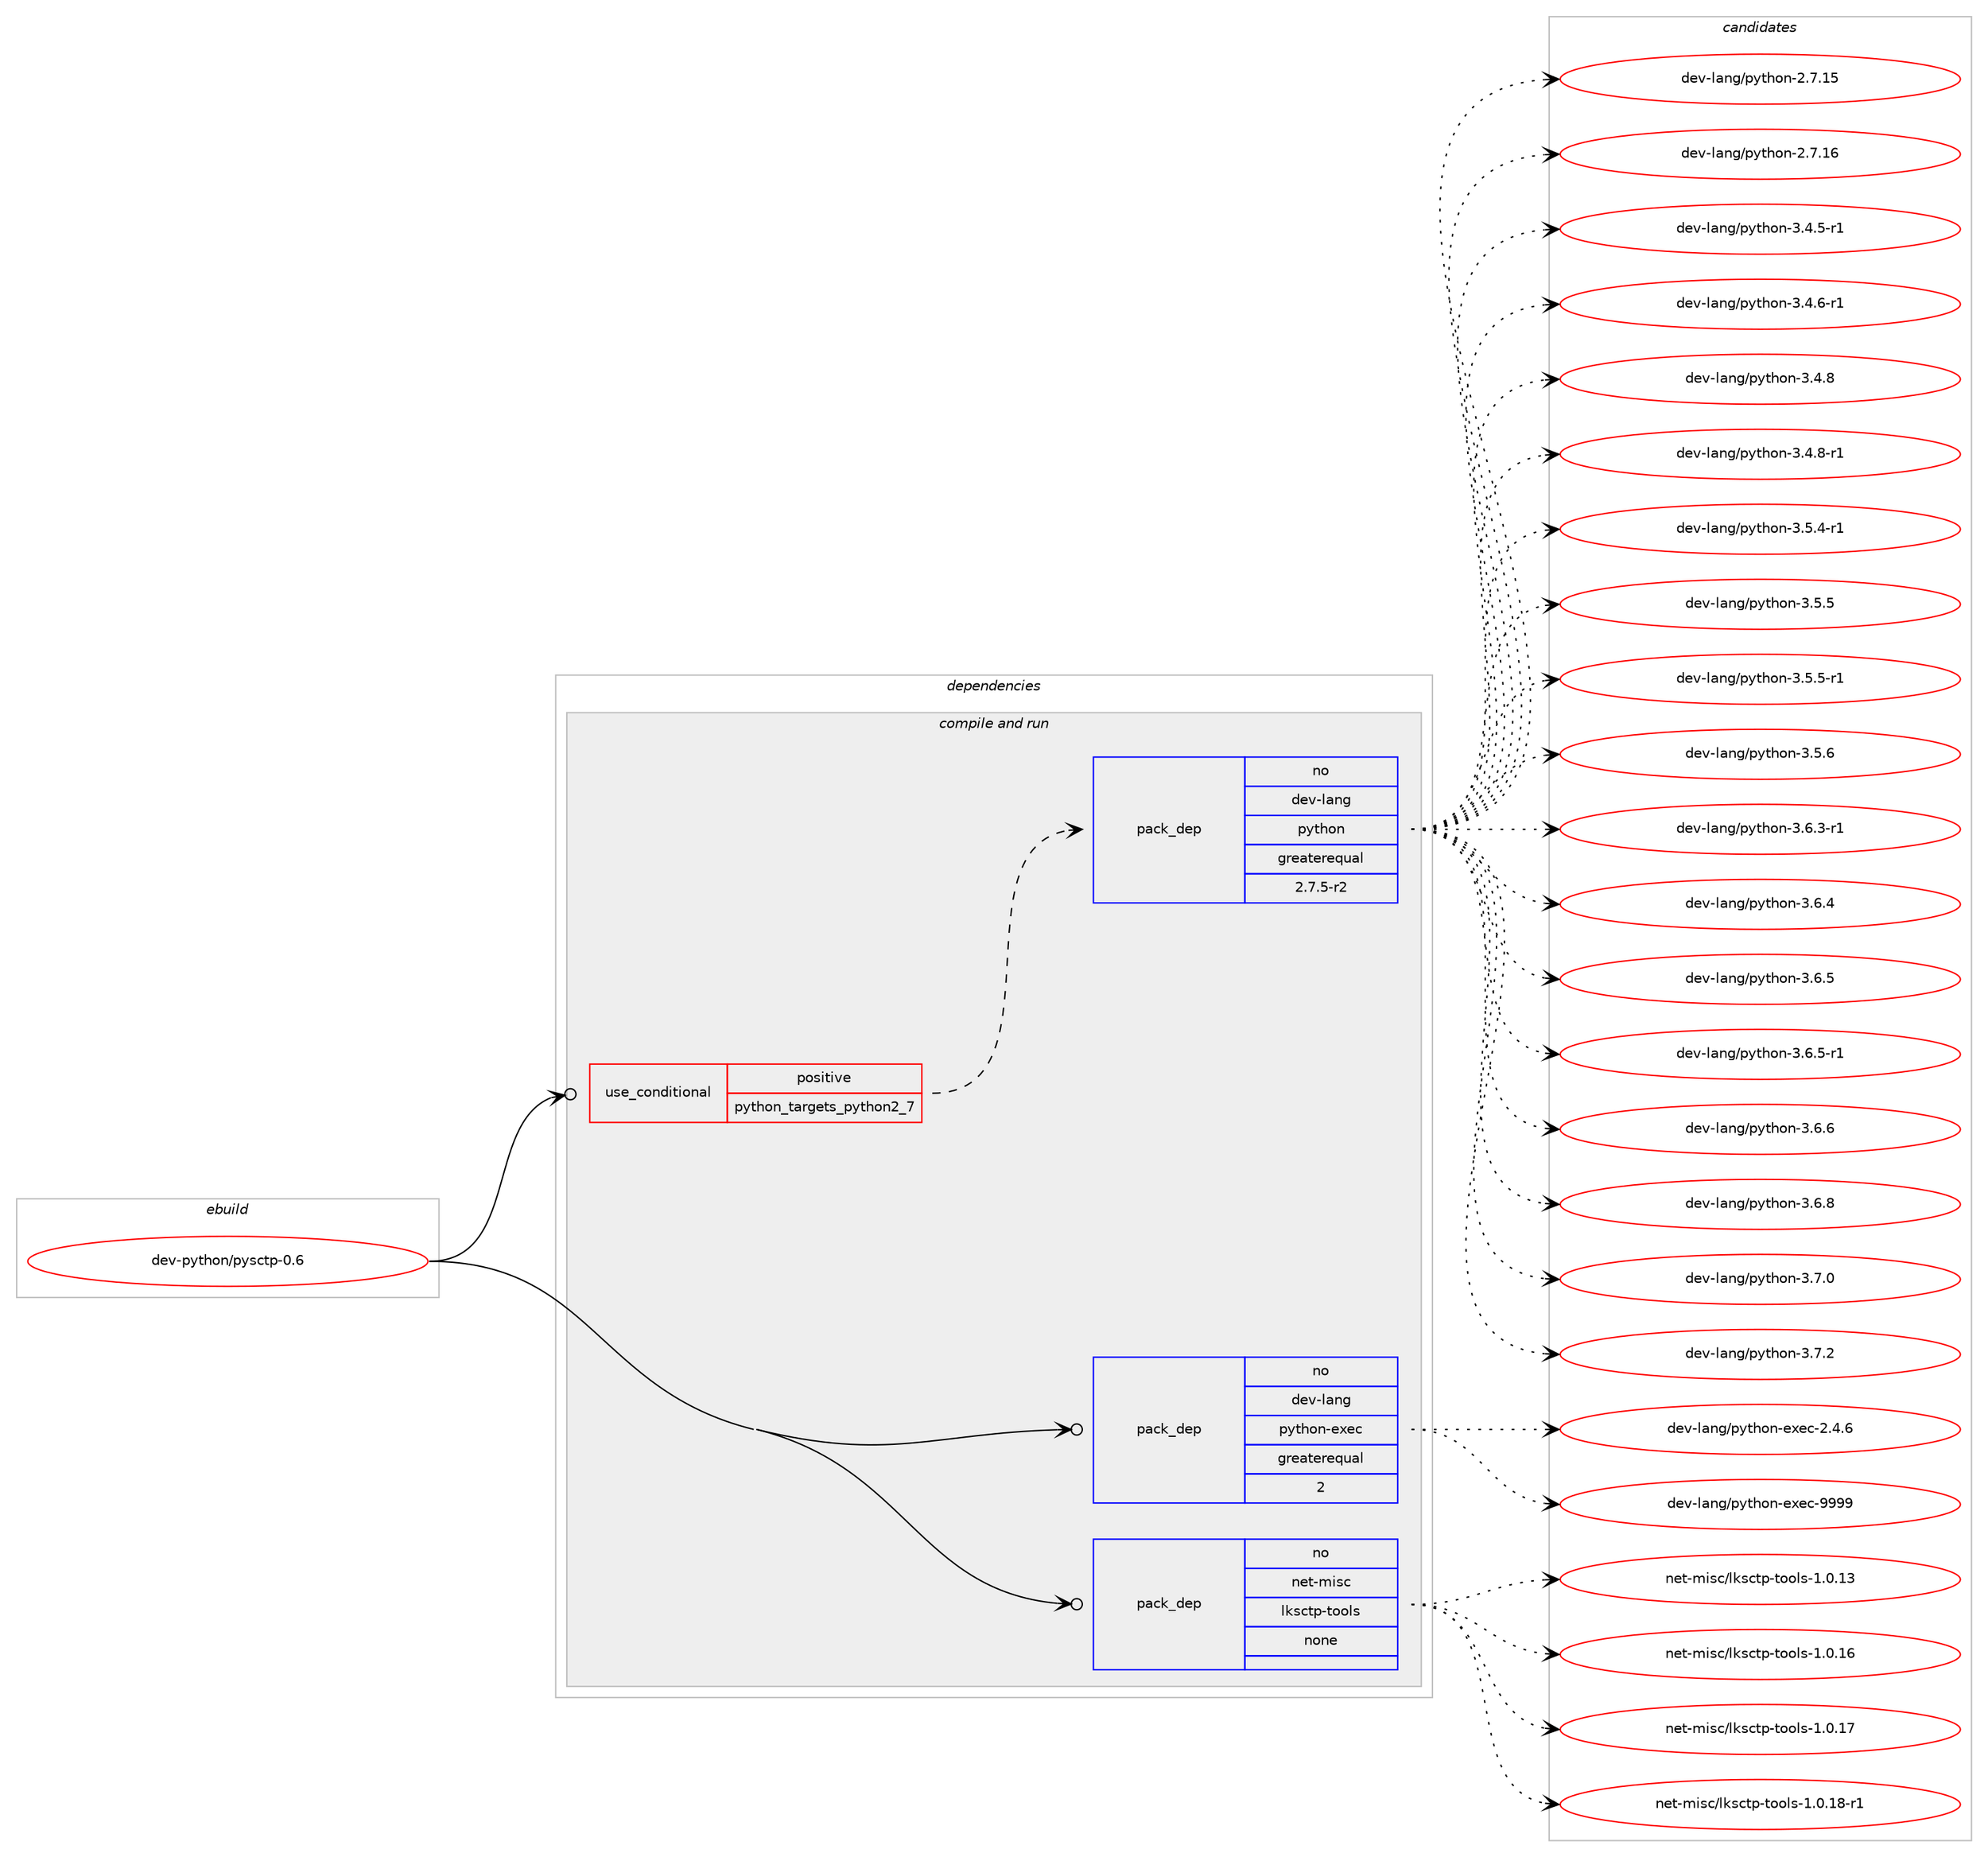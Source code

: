 digraph prolog {

# *************
# Graph options
# *************

newrank=true;
concentrate=true;
compound=true;
graph [rankdir=LR,fontname=Helvetica,fontsize=10,ranksep=1.5];#, ranksep=2.5, nodesep=0.2];
edge  [arrowhead=vee];
node  [fontname=Helvetica,fontsize=10];

# **********
# The ebuild
# **********

subgraph cluster_leftcol {
color=gray;
rank=same;
label=<<i>ebuild</i>>;
id [label="dev-python/pysctp-0.6", color=red, width=4, href="../dev-python/pysctp-0.6.svg"];
}

# ****************
# The dependencies
# ****************

subgraph cluster_midcol {
color=gray;
label=<<i>dependencies</i>>;
subgraph cluster_compile {
fillcolor="#eeeeee";
style=filled;
label=<<i>compile</i>>;
}
subgraph cluster_compileandrun {
fillcolor="#eeeeee";
style=filled;
label=<<i>compile and run</i>>;
subgraph cond381760 {
dependency1432224 [label=<<TABLE BORDER="0" CELLBORDER="1" CELLSPACING="0" CELLPADDING="4"><TR><TD ROWSPAN="3" CELLPADDING="10">use_conditional</TD></TR><TR><TD>positive</TD></TR><TR><TD>python_targets_python2_7</TD></TR></TABLE>>, shape=none, color=red];
subgraph pack1027124 {
dependency1432225 [label=<<TABLE BORDER="0" CELLBORDER="1" CELLSPACING="0" CELLPADDING="4" WIDTH="220"><TR><TD ROWSPAN="6" CELLPADDING="30">pack_dep</TD></TR><TR><TD WIDTH="110">no</TD></TR><TR><TD>dev-lang</TD></TR><TR><TD>python</TD></TR><TR><TD>greaterequal</TD></TR><TR><TD>2.7.5-r2</TD></TR></TABLE>>, shape=none, color=blue];
}
dependency1432224:e -> dependency1432225:w [weight=20,style="dashed",arrowhead="vee"];
}
id:e -> dependency1432224:w [weight=20,style="solid",arrowhead="odotvee"];
subgraph pack1027125 {
dependency1432226 [label=<<TABLE BORDER="0" CELLBORDER="1" CELLSPACING="0" CELLPADDING="4" WIDTH="220"><TR><TD ROWSPAN="6" CELLPADDING="30">pack_dep</TD></TR><TR><TD WIDTH="110">no</TD></TR><TR><TD>dev-lang</TD></TR><TR><TD>python-exec</TD></TR><TR><TD>greaterequal</TD></TR><TR><TD>2</TD></TR></TABLE>>, shape=none, color=blue];
}
id:e -> dependency1432226:w [weight=20,style="solid",arrowhead="odotvee"];
subgraph pack1027126 {
dependency1432227 [label=<<TABLE BORDER="0" CELLBORDER="1" CELLSPACING="0" CELLPADDING="4" WIDTH="220"><TR><TD ROWSPAN="6" CELLPADDING="30">pack_dep</TD></TR><TR><TD WIDTH="110">no</TD></TR><TR><TD>net-misc</TD></TR><TR><TD>lksctp-tools</TD></TR><TR><TD>none</TD></TR><TR><TD></TD></TR></TABLE>>, shape=none, color=blue];
}
id:e -> dependency1432227:w [weight=20,style="solid",arrowhead="odotvee"];
}
subgraph cluster_run {
fillcolor="#eeeeee";
style=filled;
label=<<i>run</i>>;
}
}

# **************
# The candidates
# **************

subgraph cluster_choices {
rank=same;
color=gray;
label=<<i>candidates</i>>;

subgraph choice1027124 {
color=black;
nodesep=1;
choice10010111845108971101034711212111610411111045504655464953 [label="dev-lang/python-2.7.15", color=red, width=4,href="../dev-lang/python-2.7.15.svg"];
choice10010111845108971101034711212111610411111045504655464954 [label="dev-lang/python-2.7.16", color=red, width=4,href="../dev-lang/python-2.7.16.svg"];
choice1001011184510897110103471121211161041111104551465246534511449 [label="dev-lang/python-3.4.5-r1", color=red, width=4,href="../dev-lang/python-3.4.5-r1.svg"];
choice1001011184510897110103471121211161041111104551465246544511449 [label="dev-lang/python-3.4.6-r1", color=red, width=4,href="../dev-lang/python-3.4.6-r1.svg"];
choice100101118451089711010347112121116104111110455146524656 [label="dev-lang/python-3.4.8", color=red, width=4,href="../dev-lang/python-3.4.8.svg"];
choice1001011184510897110103471121211161041111104551465246564511449 [label="dev-lang/python-3.4.8-r1", color=red, width=4,href="../dev-lang/python-3.4.8-r1.svg"];
choice1001011184510897110103471121211161041111104551465346524511449 [label="dev-lang/python-3.5.4-r1", color=red, width=4,href="../dev-lang/python-3.5.4-r1.svg"];
choice100101118451089711010347112121116104111110455146534653 [label="dev-lang/python-3.5.5", color=red, width=4,href="../dev-lang/python-3.5.5.svg"];
choice1001011184510897110103471121211161041111104551465346534511449 [label="dev-lang/python-3.5.5-r1", color=red, width=4,href="../dev-lang/python-3.5.5-r1.svg"];
choice100101118451089711010347112121116104111110455146534654 [label="dev-lang/python-3.5.6", color=red, width=4,href="../dev-lang/python-3.5.6.svg"];
choice1001011184510897110103471121211161041111104551465446514511449 [label="dev-lang/python-3.6.3-r1", color=red, width=4,href="../dev-lang/python-3.6.3-r1.svg"];
choice100101118451089711010347112121116104111110455146544652 [label="dev-lang/python-3.6.4", color=red, width=4,href="../dev-lang/python-3.6.4.svg"];
choice100101118451089711010347112121116104111110455146544653 [label="dev-lang/python-3.6.5", color=red, width=4,href="../dev-lang/python-3.6.5.svg"];
choice1001011184510897110103471121211161041111104551465446534511449 [label="dev-lang/python-3.6.5-r1", color=red, width=4,href="../dev-lang/python-3.6.5-r1.svg"];
choice100101118451089711010347112121116104111110455146544654 [label="dev-lang/python-3.6.6", color=red, width=4,href="../dev-lang/python-3.6.6.svg"];
choice100101118451089711010347112121116104111110455146544656 [label="dev-lang/python-3.6.8", color=red, width=4,href="../dev-lang/python-3.6.8.svg"];
choice100101118451089711010347112121116104111110455146554648 [label="dev-lang/python-3.7.0", color=red, width=4,href="../dev-lang/python-3.7.0.svg"];
choice100101118451089711010347112121116104111110455146554650 [label="dev-lang/python-3.7.2", color=red, width=4,href="../dev-lang/python-3.7.2.svg"];
dependency1432225:e -> choice10010111845108971101034711212111610411111045504655464953:w [style=dotted,weight="100"];
dependency1432225:e -> choice10010111845108971101034711212111610411111045504655464954:w [style=dotted,weight="100"];
dependency1432225:e -> choice1001011184510897110103471121211161041111104551465246534511449:w [style=dotted,weight="100"];
dependency1432225:e -> choice1001011184510897110103471121211161041111104551465246544511449:w [style=dotted,weight="100"];
dependency1432225:e -> choice100101118451089711010347112121116104111110455146524656:w [style=dotted,weight="100"];
dependency1432225:e -> choice1001011184510897110103471121211161041111104551465246564511449:w [style=dotted,weight="100"];
dependency1432225:e -> choice1001011184510897110103471121211161041111104551465346524511449:w [style=dotted,weight="100"];
dependency1432225:e -> choice100101118451089711010347112121116104111110455146534653:w [style=dotted,weight="100"];
dependency1432225:e -> choice1001011184510897110103471121211161041111104551465346534511449:w [style=dotted,weight="100"];
dependency1432225:e -> choice100101118451089711010347112121116104111110455146534654:w [style=dotted,weight="100"];
dependency1432225:e -> choice1001011184510897110103471121211161041111104551465446514511449:w [style=dotted,weight="100"];
dependency1432225:e -> choice100101118451089711010347112121116104111110455146544652:w [style=dotted,weight="100"];
dependency1432225:e -> choice100101118451089711010347112121116104111110455146544653:w [style=dotted,weight="100"];
dependency1432225:e -> choice1001011184510897110103471121211161041111104551465446534511449:w [style=dotted,weight="100"];
dependency1432225:e -> choice100101118451089711010347112121116104111110455146544654:w [style=dotted,weight="100"];
dependency1432225:e -> choice100101118451089711010347112121116104111110455146544656:w [style=dotted,weight="100"];
dependency1432225:e -> choice100101118451089711010347112121116104111110455146554648:w [style=dotted,weight="100"];
dependency1432225:e -> choice100101118451089711010347112121116104111110455146554650:w [style=dotted,weight="100"];
}
subgraph choice1027125 {
color=black;
nodesep=1;
choice1001011184510897110103471121211161041111104510112010199455046524654 [label="dev-lang/python-exec-2.4.6", color=red, width=4,href="../dev-lang/python-exec-2.4.6.svg"];
choice10010111845108971101034711212111610411111045101120101994557575757 [label="dev-lang/python-exec-9999", color=red, width=4,href="../dev-lang/python-exec-9999.svg"];
dependency1432226:e -> choice1001011184510897110103471121211161041111104510112010199455046524654:w [style=dotted,weight="100"];
dependency1432226:e -> choice10010111845108971101034711212111610411111045101120101994557575757:w [style=dotted,weight="100"];
}
subgraph choice1027126 {
color=black;
nodesep=1;
choice110101116451091051159947108107115991161124511611111110811545494648464951 [label="net-misc/lksctp-tools-1.0.13", color=red, width=4,href="../net-misc/lksctp-tools-1.0.13.svg"];
choice110101116451091051159947108107115991161124511611111110811545494648464954 [label="net-misc/lksctp-tools-1.0.16", color=red, width=4,href="../net-misc/lksctp-tools-1.0.16.svg"];
choice110101116451091051159947108107115991161124511611111110811545494648464955 [label="net-misc/lksctp-tools-1.0.17", color=red, width=4,href="../net-misc/lksctp-tools-1.0.17.svg"];
choice1101011164510910511599471081071159911611245116111111108115454946484649564511449 [label="net-misc/lksctp-tools-1.0.18-r1", color=red, width=4,href="../net-misc/lksctp-tools-1.0.18-r1.svg"];
dependency1432227:e -> choice110101116451091051159947108107115991161124511611111110811545494648464951:w [style=dotted,weight="100"];
dependency1432227:e -> choice110101116451091051159947108107115991161124511611111110811545494648464954:w [style=dotted,weight="100"];
dependency1432227:e -> choice110101116451091051159947108107115991161124511611111110811545494648464955:w [style=dotted,weight="100"];
dependency1432227:e -> choice1101011164510910511599471081071159911611245116111111108115454946484649564511449:w [style=dotted,weight="100"];
}
}

}
